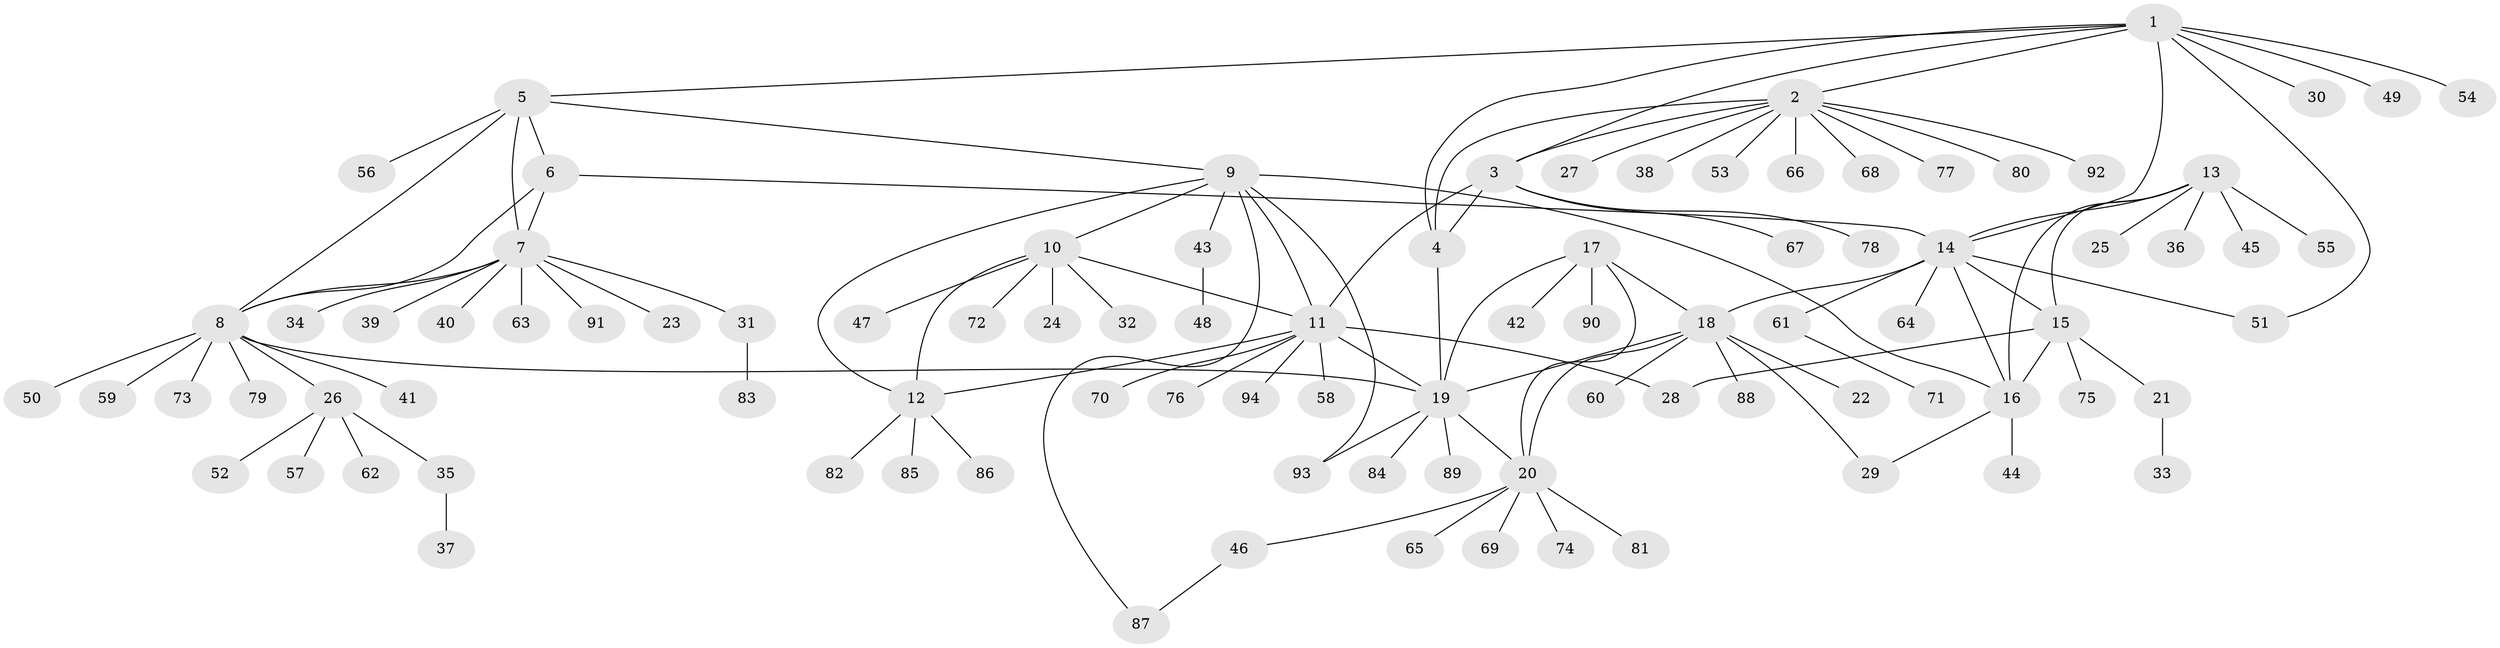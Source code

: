 // Generated by graph-tools (version 1.1) at 2025/02/03/09/25 03:02:38]
// undirected, 94 vertices, 119 edges
graph export_dot {
graph [start="1"]
  node [color=gray90,style=filled];
  1;
  2;
  3;
  4;
  5;
  6;
  7;
  8;
  9;
  10;
  11;
  12;
  13;
  14;
  15;
  16;
  17;
  18;
  19;
  20;
  21;
  22;
  23;
  24;
  25;
  26;
  27;
  28;
  29;
  30;
  31;
  32;
  33;
  34;
  35;
  36;
  37;
  38;
  39;
  40;
  41;
  42;
  43;
  44;
  45;
  46;
  47;
  48;
  49;
  50;
  51;
  52;
  53;
  54;
  55;
  56;
  57;
  58;
  59;
  60;
  61;
  62;
  63;
  64;
  65;
  66;
  67;
  68;
  69;
  70;
  71;
  72;
  73;
  74;
  75;
  76;
  77;
  78;
  79;
  80;
  81;
  82;
  83;
  84;
  85;
  86;
  87;
  88;
  89;
  90;
  91;
  92;
  93;
  94;
  1 -- 2;
  1 -- 3;
  1 -- 4;
  1 -- 5;
  1 -- 14;
  1 -- 30;
  1 -- 49;
  1 -- 51;
  1 -- 54;
  2 -- 3;
  2 -- 4;
  2 -- 27;
  2 -- 38;
  2 -- 53;
  2 -- 66;
  2 -- 68;
  2 -- 77;
  2 -- 80;
  2 -- 92;
  3 -- 4;
  3 -- 11;
  3 -- 67;
  3 -- 78;
  4 -- 19;
  5 -- 6;
  5 -- 7;
  5 -- 8;
  5 -- 9;
  5 -- 56;
  6 -- 7;
  6 -- 8;
  6 -- 14;
  7 -- 8;
  7 -- 23;
  7 -- 31;
  7 -- 34;
  7 -- 39;
  7 -- 40;
  7 -- 63;
  7 -- 91;
  8 -- 19;
  8 -- 26;
  8 -- 41;
  8 -- 50;
  8 -- 59;
  8 -- 73;
  8 -- 79;
  9 -- 10;
  9 -- 11;
  9 -- 12;
  9 -- 16;
  9 -- 43;
  9 -- 87;
  9 -- 93;
  10 -- 11;
  10 -- 12;
  10 -- 24;
  10 -- 32;
  10 -- 47;
  10 -- 72;
  11 -- 12;
  11 -- 19;
  11 -- 28;
  11 -- 58;
  11 -- 70;
  11 -- 76;
  11 -- 94;
  12 -- 82;
  12 -- 85;
  12 -- 86;
  13 -- 14;
  13 -- 15;
  13 -- 16;
  13 -- 25;
  13 -- 36;
  13 -- 45;
  13 -- 55;
  14 -- 15;
  14 -- 16;
  14 -- 18;
  14 -- 51;
  14 -- 61;
  14 -- 64;
  15 -- 16;
  15 -- 21;
  15 -- 28;
  15 -- 75;
  16 -- 29;
  16 -- 44;
  17 -- 18;
  17 -- 19;
  17 -- 20;
  17 -- 42;
  17 -- 90;
  18 -- 19;
  18 -- 20;
  18 -- 22;
  18 -- 29;
  18 -- 60;
  18 -- 88;
  19 -- 20;
  19 -- 84;
  19 -- 89;
  19 -- 93;
  20 -- 46;
  20 -- 65;
  20 -- 69;
  20 -- 74;
  20 -- 81;
  21 -- 33;
  26 -- 35;
  26 -- 52;
  26 -- 57;
  26 -- 62;
  31 -- 83;
  35 -- 37;
  43 -- 48;
  46 -- 87;
  61 -- 71;
}
